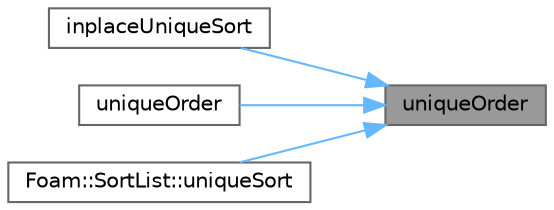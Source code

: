 digraph "uniqueOrder"
{
 // LATEX_PDF_SIZE
  bgcolor="transparent";
  edge [fontname=Helvetica,fontsize=10,labelfontname=Helvetica,labelfontsize=10];
  node [fontname=Helvetica,fontsize=10,shape=box,height=0.2,width=0.4];
  rankdir="RL";
  Node1 [id="Node000001",label="uniqueOrder",height=0.2,width=0.4,color="gray40", fillcolor="grey60", style="filled", fontcolor="black",tooltip=" "];
  Node1 -> Node2 [id="edge1_Node000001_Node000002",dir="back",color="steelblue1",style="solid",tooltip=" "];
  Node2 [id="Node000002",label="inplaceUniqueSort",height=0.2,width=0.4,color="grey40", fillcolor="white", style="filled",URL="$namespaceFoam.html#a8f6f51e1395d77a2506fa213c8fc55f5",tooltip=" "];
  Node1 -> Node3 [id="edge2_Node000001_Node000003",dir="back",color="steelblue1",style="solid",tooltip=" "];
  Node3 [id="Node000003",label="uniqueOrder",height=0.2,width=0.4,color="grey40", fillcolor="white", style="filled",URL="$namespaceFoam.html#abb0a604ebe3d72012e28fb1b1e2b85f6",tooltip=" "];
  Node1 -> Node4 [id="edge3_Node000001_Node000004",dir="back",color="steelblue1",style="solid",tooltip=" "];
  Node4 [id="Node000004",label="Foam::SortList::uniqueSort",height=0.2,width=0.4,color="grey40", fillcolor="white", style="filled",URL="$classFoam_1_1SortList.html#aac18ec7b7d41f04992c9dd8e6232ad3a",tooltip=" "];
}
